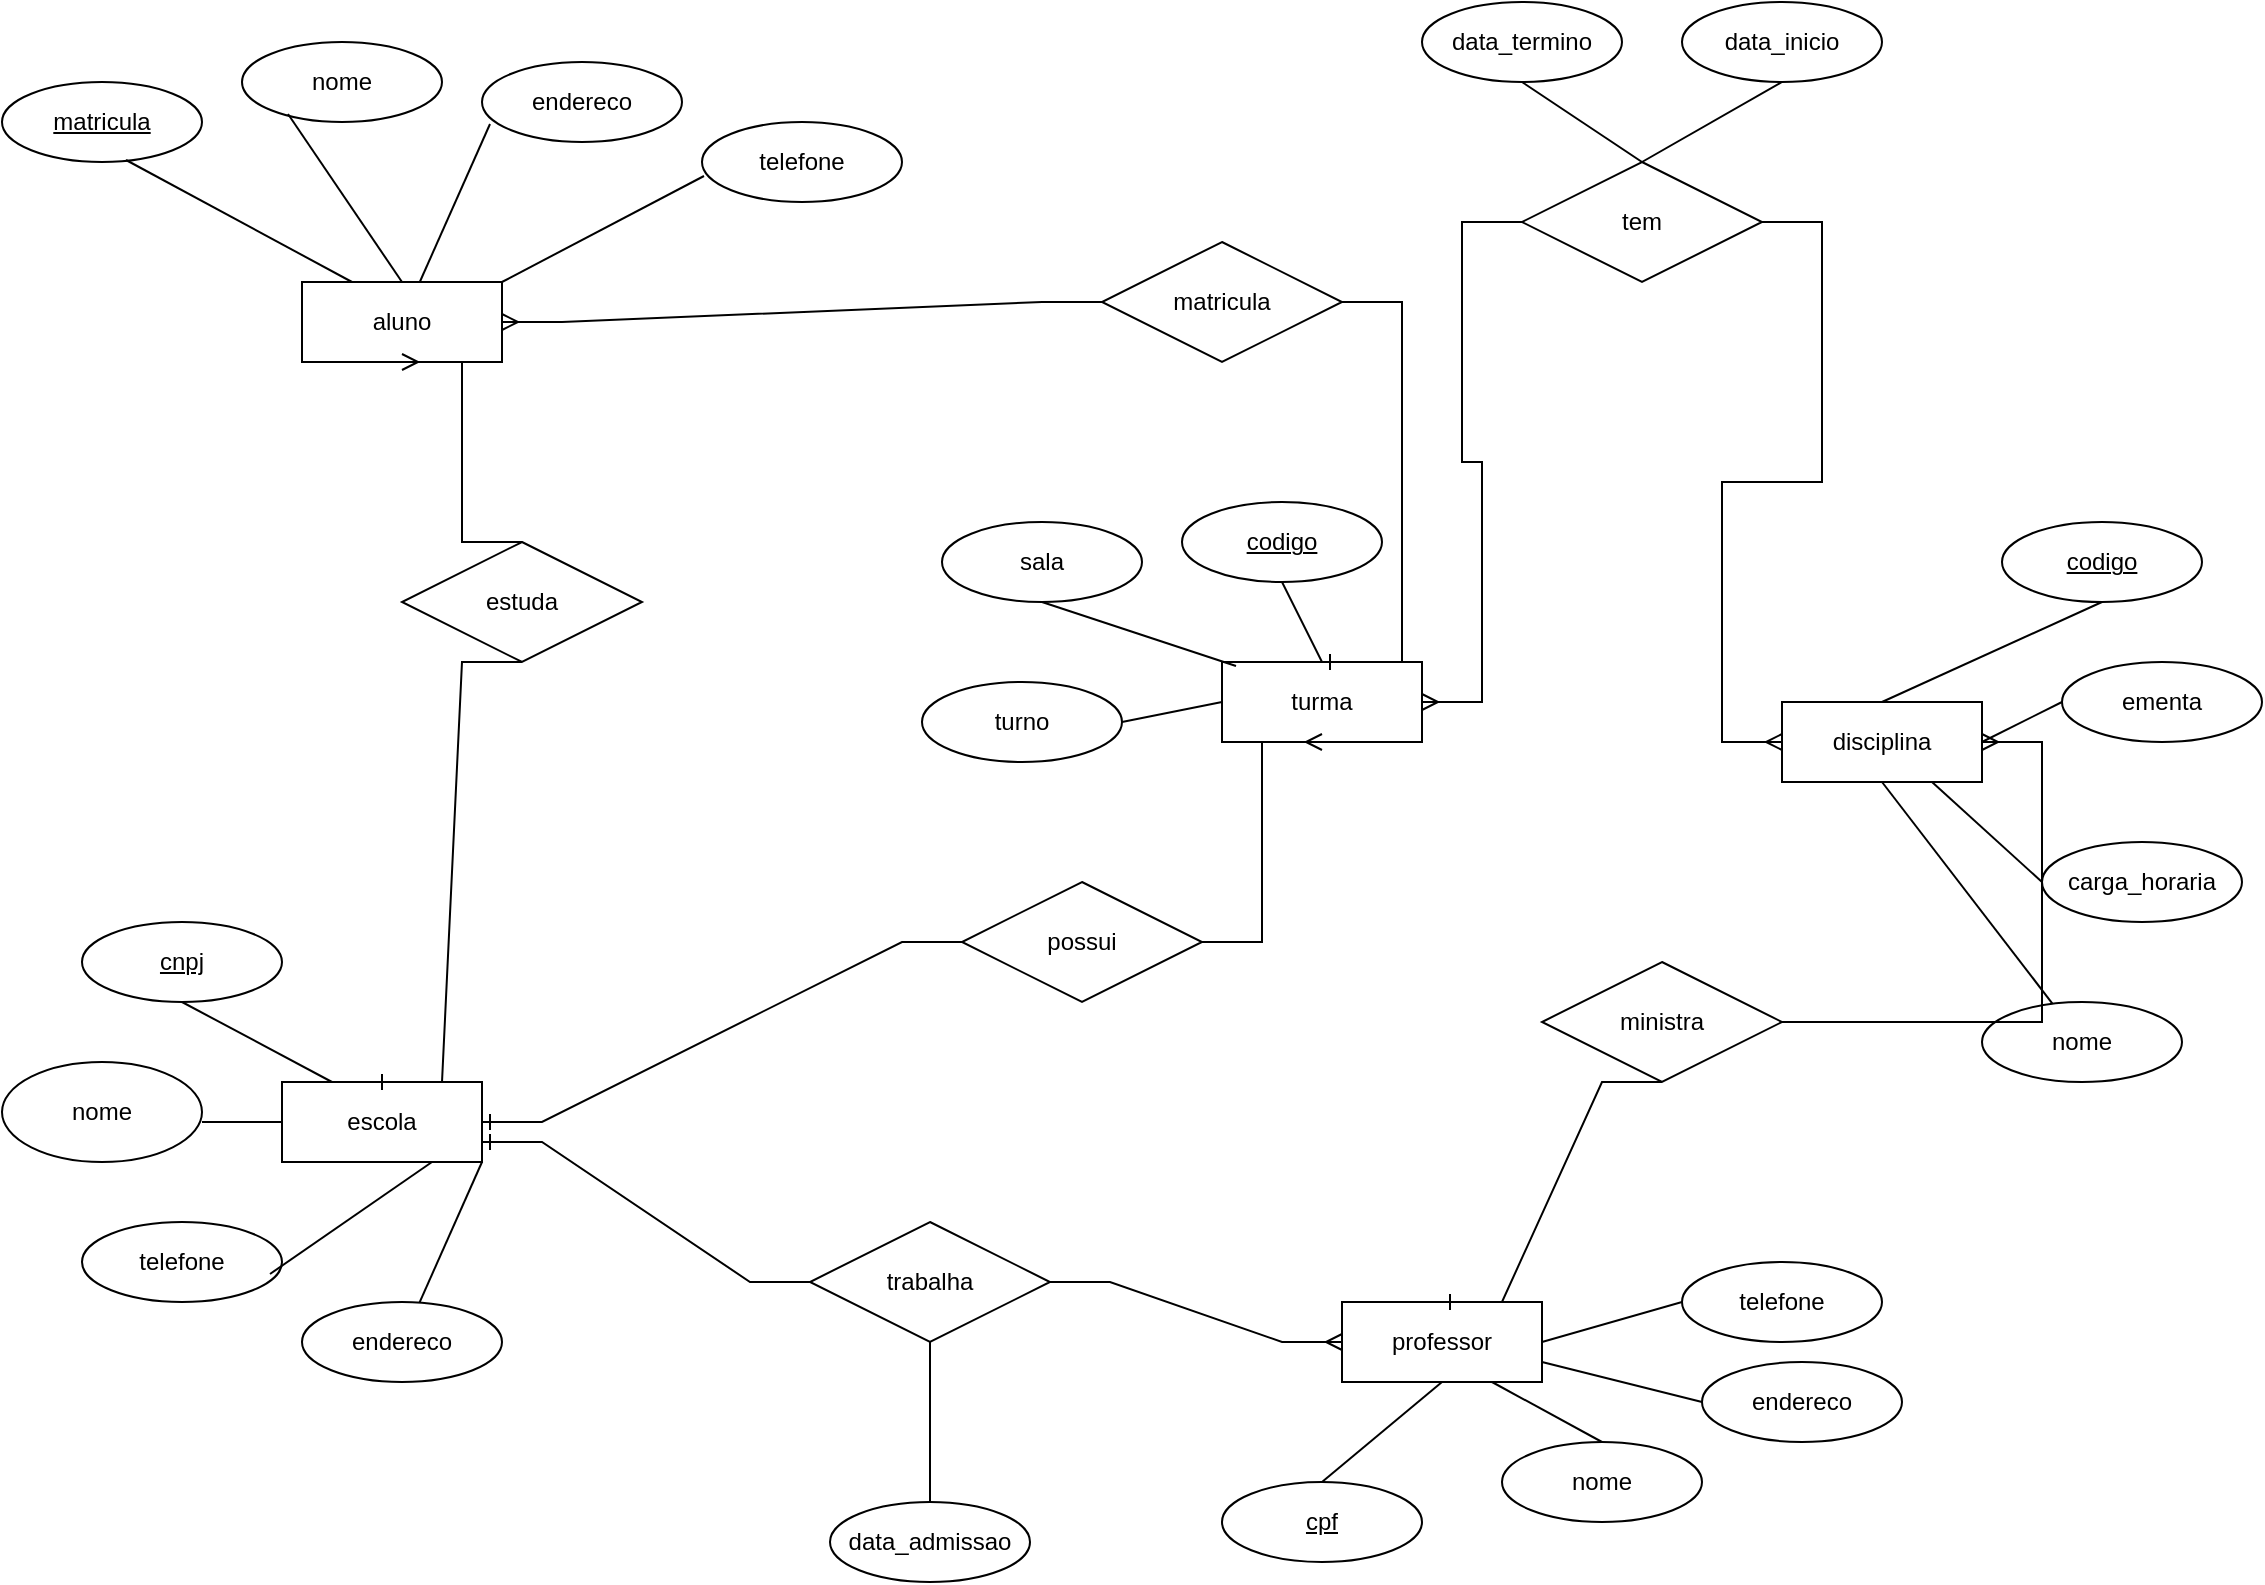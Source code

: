 <mxfile version="27.0.6">
  <diagram name="Página-1" id="7BNNZKbipzEPIhbUupkw">
    <mxGraphModel dx="2051" dy="1136" grid="1" gridSize="10" guides="1" tooltips="1" connect="1" arrows="1" fold="1" page="1" pageScale="1" pageWidth="827" pageHeight="1169" math="0" shadow="0">
      <root>
        <mxCell id="0" />
        <mxCell id="1" parent="0" />
        <mxCell id="grplmEt5WtFM2ZvYx5RY-1" value="aluno" style="whiteSpace=wrap;html=1;align=center;" vertex="1" parent="1">
          <mxGeometry x="40" y="160" width="100" height="40" as="geometry" />
        </mxCell>
        <mxCell id="grplmEt5WtFM2ZvYx5RY-2" value="matricula" style="ellipse;whiteSpace=wrap;html=1;align=center;fontStyle=4;" vertex="1" parent="1">
          <mxGeometry x="-110" y="60" width="100" height="40" as="geometry" />
        </mxCell>
        <mxCell id="grplmEt5WtFM2ZvYx5RY-5" value="nome" style="ellipse;whiteSpace=wrap;html=1;align=center;" vertex="1" parent="1">
          <mxGeometry x="10" y="40" width="100" height="40" as="geometry" />
        </mxCell>
        <mxCell id="grplmEt5WtFM2ZvYx5RY-6" value="endereco" style="ellipse;whiteSpace=wrap;html=1;align=center;" vertex="1" parent="1">
          <mxGeometry x="130" y="50" width="100" height="40" as="geometry" />
        </mxCell>
        <mxCell id="grplmEt5WtFM2ZvYx5RY-7" value="telefone" style="ellipse;whiteSpace=wrap;html=1;align=center;" vertex="1" parent="1">
          <mxGeometry x="240" y="80" width="100" height="40" as="geometry" />
        </mxCell>
        <mxCell id="grplmEt5WtFM2ZvYx5RY-8" value="" style="endArrow=none;html=1;rounded=0;exitX=0.62;exitY=0.975;exitDx=0;exitDy=0;exitPerimeter=0;entryX=0.25;entryY=0;entryDx=0;entryDy=0;" edge="1" parent="1" source="grplmEt5WtFM2ZvYx5RY-2" target="grplmEt5WtFM2ZvYx5RY-1">
          <mxGeometry relative="1" as="geometry">
            <mxPoint x="330" y="380" as="sourcePoint" />
            <mxPoint x="490" y="380" as="targetPoint" />
          </mxGeometry>
        </mxCell>
        <mxCell id="grplmEt5WtFM2ZvYx5RY-9" value="" style="endArrow=none;html=1;rounded=0;exitX=0.23;exitY=0.9;exitDx=0;exitDy=0;exitPerimeter=0;entryX=0.5;entryY=0;entryDx=0;entryDy=0;" edge="1" parent="1" source="grplmEt5WtFM2ZvYx5RY-5" target="grplmEt5WtFM2ZvYx5RY-1">
          <mxGeometry relative="1" as="geometry">
            <mxPoint x="330" y="380" as="sourcePoint" />
            <mxPoint x="490" y="380" as="targetPoint" />
          </mxGeometry>
        </mxCell>
        <mxCell id="grplmEt5WtFM2ZvYx5RY-13" value="" style="endArrow=none;html=1;rounded=0;exitX=0.04;exitY=0.775;exitDx=0;exitDy=0;exitPerimeter=0;" edge="1" parent="1" source="grplmEt5WtFM2ZvYx5RY-6" target="grplmEt5WtFM2ZvYx5RY-1">
          <mxGeometry relative="1" as="geometry">
            <mxPoint x="330" y="380" as="sourcePoint" />
            <mxPoint x="490" y="380" as="targetPoint" />
          </mxGeometry>
        </mxCell>
        <mxCell id="grplmEt5WtFM2ZvYx5RY-14" value="" style="endArrow=none;html=1;rounded=0;exitX=0.01;exitY=0.675;exitDx=0;exitDy=0;exitPerimeter=0;entryX=1;entryY=0;entryDx=0;entryDy=0;" edge="1" parent="1" source="grplmEt5WtFM2ZvYx5RY-7" target="grplmEt5WtFM2ZvYx5RY-1">
          <mxGeometry relative="1" as="geometry">
            <mxPoint x="330" y="380" as="sourcePoint" />
            <mxPoint x="490" y="380" as="targetPoint" />
          </mxGeometry>
        </mxCell>
        <mxCell id="grplmEt5WtFM2ZvYx5RY-15" value="escola" style="whiteSpace=wrap;html=1;align=center;" vertex="1" parent="1">
          <mxGeometry x="30" y="560" width="100" height="40" as="geometry" />
        </mxCell>
        <mxCell id="grplmEt5WtFM2ZvYx5RY-16" value="cnpj" style="ellipse;whiteSpace=wrap;html=1;align=center;fontStyle=4;" vertex="1" parent="1">
          <mxGeometry x="-70" y="480" width="100" height="40" as="geometry" />
        </mxCell>
        <mxCell id="grplmEt5WtFM2ZvYx5RY-17" value="nome" style="ellipse;whiteSpace=wrap;html=1;align=center;" vertex="1" parent="1">
          <mxGeometry x="-110" y="550" width="100" height="50" as="geometry" />
        </mxCell>
        <mxCell id="grplmEt5WtFM2ZvYx5RY-18" value="endereco" style="ellipse;whiteSpace=wrap;html=1;align=center;" vertex="1" parent="1">
          <mxGeometry x="40" y="670" width="100" height="40" as="geometry" />
        </mxCell>
        <mxCell id="grplmEt5WtFM2ZvYx5RY-19" value="telefone" style="ellipse;whiteSpace=wrap;html=1;align=center;" vertex="1" parent="1">
          <mxGeometry x="-70" y="630" width="100" height="40" as="geometry" />
        </mxCell>
        <mxCell id="grplmEt5WtFM2ZvYx5RY-21" value="" style="endArrow=none;html=1;rounded=0;exitX=0.5;exitY=1;exitDx=0;exitDy=0;entryX=0.25;entryY=0;entryDx=0;entryDy=0;" edge="1" parent="1" source="grplmEt5WtFM2ZvYx5RY-16" target="grplmEt5WtFM2ZvYx5RY-15">
          <mxGeometry relative="1" as="geometry">
            <mxPoint x="330" y="600" as="sourcePoint" />
            <mxPoint x="490" y="600" as="targetPoint" />
          </mxGeometry>
        </mxCell>
        <mxCell id="grplmEt5WtFM2ZvYx5RY-22" value="" style="endArrow=none;html=1;rounded=0;entryX=0;entryY=0.5;entryDx=0;entryDy=0;" edge="1" parent="1" target="grplmEt5WtFM2ZvYx5RY-15">
          <mxGeometry relative="1" as="geometry">
            <mxPoint x="-10" y="580" as="sourcePoint" />
            <mxPoint x="490" y="600" as="targetPoint" />
          </mxGeometry>
        </mxCell>
        <mxCell id="grplmEt5WtFM2ZvYx5RY-23" value="" style="endArrow=none;html=1;rounded=0;entryX=1;entryY=1;entryDx=0;entryDy=0;entryPerimeter=0;" edge="1" parent="1" source="grplmEt5WtFM2ZvYx5RY-18" target="grplmEt5WtFM2ZvYx5RY-15">
          <mxGeometry relative="1" as="geometry">
            <mxPoint x="330" y="600" as="sourcePoint" />
            <mxPoint x="490" y="600" as="targetPoint" />
          </mxGeometry>
        </mxCell>
        <mxCell id="grplmEt5WtFM2ZvYx5RY-24" value="" style="endArrow=none;html=1;rounded=0;exitX=0.94;exitY=0.65;exitDx=0;exitDy=0;entryX=0.75;entryY=1;entryDx=0;entryDy=0;exitPerimeter=0;" edge="1" parent="1" source="grplmEt5WtFM2ZvYx5RY-19" target="grplmEt5WtFM2ZvYx5RY-15">
          <mxGeometry relative="1" as="geometry">
            <mxPoint x="330" y="600" as="sourcePoint" />
            <mxPoint x="490" y="600" as="targetPoint" />
          </mxGeometry>
        </mxCell>
        <mxCell id="grplmEt5WtFM2ZvYx5RY-25" value="turma" style="whiteSpace=wrap;html=1;align=center;" vertex="1" parent="1">
          <mxGeometry x="500" y="350" width="100" height="40" as="geometry" />
        </mxCell>
        <mxCell id="grplmEt5WtFM2ZvYx5RY-26" value="codigo" style="ellipse;whiteSpace=wrap;html=1;align=center;fontStyle=4;" vertex="1" parent="1">
          <mxGeometry x="480" y="270" width="100" height="40" as="geometry" />
        </mxCell>
        <mxCell id="grplmEt5WtFM2ZvYx5RY-27" value="sala" style="ellipse;whiteSpace=wrap;html=1;align=center;" vertex="1" parent="1">
          <mxGeometry x="360" y="280" width="100" height="40" as="geometry" />
        </mxCell>
        <mxCell id="grplmEt5WtFM2ZvYx5RY-28" value="turno" style="ellipse;whiteSpace=wrap;html=1;align=center;" vertex="1" parent="1">
          <mxGeometry x="350" y="360" width="100" height="40" as="geometry" />
        </mxCell>
        <mxCell id="grplmEt5WtFM2ZvYx5RY-29" value="" style="endArrow=none;html=1;rounded=0;entryX=0;entryY=0.5;entryDx=0;entryDy=0;exitX=1;exitY=0.5;exitDx=0;exitDy=0;" edge="1" parent="1" source="grplmEt5WtFM2ZvYx5RY-28" target="grplmEt5WtFM2ZvYx5RY-25">
          <mxGeometry relative="1" as="geometry">
            <mxPoint x="470" y="380" as="sourcePoint" />
            <mxPoint x="300" y="380" as="targetPoint" />
          </mxGeometry>
        </mxCell>
        <mxCell id="grplmEt5WtFM2ZvYx5RY-30" value="" style="endArrow=none;html=1;rounded=0;entryX=0.5;entryY=0;entryDx=0;entryDy=0;exitX=0.5;exitY=1;exitDx=0;exitDy=0;" edge="1" parent="1" source="grplmEt5WtFM2ZvYx5RY-26" target="grplmEt5WtFM2ZvYx5RY-25">
          <mxGeometry relative="1" as="geometry">
            <mxPoint x="140" y="380" as="sourcePoint" />
            <mxPoint x="300" y="380" as="targetPoint" />
          </mxGeometry>
        </mxCell>
        <mxCell id="grplmEt5WtFM2ZvYx5RY-31" value="" style="endArrow=none;html=1;rounded=0;entryX=0.5;entryY=1;entryDx=0;entryDy=0;exitX=0.07;exitY=0.05;exitDx=0;exitDy=0;exitPerimeter=0;" edge="1" parent="1" source="grplmEt5WtFM2ZvYx5RY-25" target="grplmEt5WtFM2ZvYx5RY-27">
          <mxGeometry relative="1" as="geometry">
            <mxPoint x="140" y="380" as="sourcePoint" />
            <mxPoint x="300" y="380" as="targetPoint" />
          </mxGeometry>
        </mxCell>
        <mxCell id="grplmEt5WtFM2ZvYx5RY-32" value="disciplina" style="whiteSpace=wrap;html=1;align=center;" vertex="1" parent="1">
          <mxGeometry x="780" y="370" width="100" height="40" as="geometry" />
        </mxCell>
        <mxCell id="grplmEt5WtFM2ZvYx5RY-33" value="professor" style="whiteSpace=wrap;html=1;align=center;" vertex="1" parent="1">
          <mxGeometry x="560" y="670" width="100" height="40" as="geometry" />
        </mxCell>
        <mxCell id="grplmEt5WtFM2ZvYx5RY-34" value="cpf" style="ellipse;whiteSpace=wrap;html=1;align=center;fontStyle=4;" vertex="1" parent="1">
          <mxGeometry x="500" y="760" width="100" height="40" as="geometry" />
        </mxCell>
        <mxCell id="grplmEt5WtFM2ZvYx5RY-35" value="nome" style="ellipse;whiteSpace=wrap;html=1;align=center;" vertex="1" parent="1">
          <mxGeometry x="640" y="740" width="100" height="40" as="geometry" />
        </mxCell>
        <mxCell id="grplmEt5WtFM2ZvYx5RY-36" value="endereco" style="ellipse;whiteSpace=wrap;html=1;align=center;" vertex="1" parent="1">
          <mxGeometry x="740" y="700" width="100" height="40" as="geometry" />
        </mxCell>
        <mxCell id="grplmEt5WtFM2ZvYx5RY-37" value="" style="endArrow=none;html=1;rounded=0;entryX=0.5;entryY=0;entryDx=0;entryDy=0;exitX=0.5;exitY=1;exitDx=0;exitDy=0;" edge="1" parent="1" source="grplmEt5WtFM2ZvYx5RY-33" target="grplmEt5WtFM2ZvYx5RY-34">
          <mxGeometry relative="1" as="geometry">
            <mxPoint x="540" y="710" as="sourcePoint" />
            <mxPoint x="450" y="440" as="targetPoint" />
          </mxGeometry>
        </mxCell>
        <mxCell id="grplmEt5WtFM2ZvYx5RY-38" value="" style="endArrow=none;html=1;rounded=0;entryX=0.5;entryY=0;entryDx=0;entryDy=0;exitX=0.75;exitY=1;exitDx=0;exitDy=0;" edge="1" parent="1" source="grplmEt5WtFM2ZvYx5RY-33" target="grplmEt5WtFM2ZvYx5RY-35">
          <mxGeometry relative="1" as="geometry">
            <mxPoint x="710" y="690" as="sourcePoint" />
            <mxPoint x="710" y="650" as="targetPoint" />
          </mxGeometry>
        </mxCell>
        <mxCell id="grplmEt5WtFM2ZvYx5RY-39" value="" style="endArrow=none;html=1;rounded=0;entryX=1;entryY=0.75;entryDx=0;entryDy=0;exitX=0;exitY=0.5;exitDx=0;exitDy=0;" edge="1" parent="1" source="grplmEt5WtFM2ZvYx5RY-36" target="grplmEt5WtFM2ZvYx5RY-33">
          <mxGeometry relative="1" as="geometry">
            <mxPoint x="700" y="760" as="sourcePoint" />
            <mxPoint x="490" y="770" as="targetPoint" />
          </mxGeometry>
        </mxCell>
        <mxCell id="grplmEt5WtFM2ZvYx5RY-40" value="telefone" style="ellipse;whiteSpace=wrap;html=1;align=center;" vertex="1" parent="1">
          <mxGeometry x="730" y="650" width="100" height="40" as="geometry" />
        </mxCell>
        <mxCell id="grplmEt5WtFM2ZvYx5RY-41" value="" style="endArrow=none;html=1;rounded=0;exitX=0;exitY=0.5;exitDx=0;exitDy=0;entryX=1;entryY=0.5;entryDx=0;entryDy=0;" edge="1" parent="1" source="grplmEt5WtFM2ZvYx5RY-40" target="grplmEt5WtFM2ZvYx5RY-33">
          <mxGeometry relative="1" as="geometry">
            <mxPoint x="710" y="700" as="sourcePoint" />
            <mxPoint x="700" y="640" as="targetPoint" />
          </mxGeometry>
        </mxCell>
        <mxCell id="grplmEt5WtFM2ZvYx5RY-42" value="codigo" style="ellipse;whiteSpace=wrap;html=1;align=center;fontStyle=4;" vertex="1" parent="1">
          <mxGeometry x="890" y="280" width="100" height="40" as="geometry" />
        </mxCell>
        <mxCell id="grplmEt5WtFM2ZvYx5RY-43" value="ementa" style="ellipse;whiteSpace=wrap;html=1;align=center;" vertex="1" parent="1">
          <mxGeometry x="920" y="350" width="100" height="40" as="geometry" />
        </mxCell>
        <mxCell id="grplmEt5WtFM2ZvYx5RY-44" value="carga_horaria" style="ellipse;whiteSpace=wrap;html=1;align=center;" vertex="1" parent="1">
          <mxGeometry x="910" y="440" width="100" height="40" as="geometry" />
        </mxCell>
        <mxCell id="grplmEt5WtFM2ZvYx5RY-45" value="nome" style="ellipse;whiteSpace=wrap;html=1;align=center;" vertex="1" parent="1">
          <mxGeometry x="880" y="520" width="100" height="40" as="geometry" />
        </mxCell>
        <mxCell id="grplmEt5WtFM2ZvYx5RY-46" value="" style="endArrow=none;html=1;rounded=0;entryX=0.5;entryY=1;entryDx=0;entryDy=0;exitX=0.5;exitY=0;exitDx=0;exitDy=0;" edge="1" parent="1" source="grplmEt5WtFM2ZvYx5RY-32" target="grplmEt5WtFM2ZvYx5RY-42">
          <mxGeometry relative="1" as="geometry">
            <mxPoint x="330" y="380" as="sourcePoint" />
            <mxPoint x="490" y="380" as="targetPoint" />
          </mxGeometry>
        </mxCell>
        <mxCell id="grplmEt5WtFM2ZvYx5RY-47" value="" style="endArrow=none;html=1;rounded=0;exitX=0;exitY=0.5;exitDx=0;exitDy=0;entryX=1;entryY=0.5;entryDx=0;entryDy=0;" edge="1" parent="1" source="grplmEt5WtFM2ZvYx5RY-43" target="grplmEt5WtFM2ZvYx5RY-32">
          <mxGeometry relative="1" as="geometry">
            <mxPoint x="930" y="350" as="sourcePoint" />
            <mxPoint x="950" y="280" as="targetPoint" />
          </mxGeometry>
        </mxCell>
        <mxCell id="grplmEt5WtFM2ZvYx5RY-48" value="" style="endArrow=none;html=1;rounded=0;entryX=0;entryY=0.5;entryDx=0;entryDy=0;exitX=0.75;exitY=1;exitDx=0;exitDy=0;" edge="1" parent="1" source="grplmEt5WtFM2ZvYx5RY-32" target="grplmEt5WtFM2ZvYx5RY-44">
          <mxGeometry relative="1" as="geometry">
            <mxPoint x="900" y="620" as="sourcePoint" />
            <mxPoint x="900" y="560" as="targetPoint" />
          </mxGeometry>
        </mxCell>
        <mxCell id="grplmEt5WtFM2ZvYx5RY-49" value="" style="endArrow=none;html=1;rounded=0;entryX=0.5;entryY=1;entryDx=0;entryDy=0;" edge="1" parent="1" source="grplmEt5WtFM2ZvYx5RY-45" target="grplmEt5WtFM2ZvYx5RY-32">
          <mxGeometry relative="1" as="geometry">
            <mxPoint x="680" y="510" as="sourcePoint" />
            <mxPoint x="680" y="450" as="targetPoint" />
          </mxGeometry>
        </mxCell>
        <mxCell id="grplmEt5WtFM2ZvYx5RY-50" value="estuda" style="shape=rhombus;perimeter=rhombusPerimeter;whiteSpace=wrap;html=1;align=center;" vertex="1" parent="1">
          <mxGeometry x="90" y="290" width="120" height="60" as="geometry" />
        </mxCell>
        <mxCell id="grplmEt5WtFM2ZvYx5RY-53" value="" style="edgeStyle=entityRelationEdgeStyle;fontSize=12;html=1;endArrow=baseDash;endFill=0;rounded=0;exitX=0.5;exitY=1;exitDx=0;exitDy=0;entryX=0.5;entryY=0;entryDx=0;entryDy=0;" edge="1" parent="1" source="grplmEt5WtFM2ZvYx5RY-50" target="grplmEt5WtFM2ZvYx5RY-15">
          <mxGeometry width="100" height="100" relative="1" as="geometry">
            <mxPoint x="360" y="430" as="sourcePoint" />
            <mxPoint x="460" y="330" as="targetPoint" />
          </mxGeometry>
        </mxCell>
        <mxCell id="grplmEt5WtFM2ZvYx5RY-54" value="" style="edgeStyle=entityRelationEdgeStyle;fontSize=12;html=1;endArrow=ERmany;rounded=0;exitX=0.5;exitY=0;exitDx=0;exitDy=0;entryX=0.5;entryY=1;entryDx=0;entryDy=0;" edge="1" parent="1" source="grplmEt5WtFM2ZvYx5RY-50" target="grplmEt5WtFM2ZvYx5RY-1">
          <mxGeometry width="100" height="100" relative="1" as="geometry">
            <mxPoint x="360" y="430" as="sourcePoint" />
            <mxPoint x="460" y="330" as="targetPoint" />
          </mxGeometry>
        </mxCell>
        <mxCell id="grplmEt5WtFM2ZvYx5RY-55" value="matricula" style="shape=rhombus;perimeter=rhombusPerimeter;whiteSpace=wrap;html=1;align=center;" vertex="1" parent="1">
          <mxGeometry x="440" y="140" width="120" height="60" as="geometry" />
        </mxCell>
        <mxCell id="grplmEt5WtFM2ZvYx5RY-56" value="" style="edgeStyle=entityRelationEdgeStyle;fontSize=12;html=1;endArrow=ERone;endFill=1;rounded=0;entryX=0.5;entryY=0;entryDx=0;entryDy=0;" edge="1" parent="1" source="grplmEt5WtFM2ZvYx5RY-55" target="grplmEt5WtFM2ZvYx5RY-25">
          <mxGeometry width="100" height="100" relative="1" as="geometry">
            <mxPoint x="360" y="430" as="sourcePoint" />
            <mxPoint x="570" y="330" as="targetPoint" />
          </mxGeometry>
        </mxCell>
        <mxCell id="grplmEt5WtFM2ZvYx5RY-57" value="" style="edgeStyle=entityRelationEdgeStyle;fontSize=12;html=1;endArrow=ERmany;rounded=0;exitX=0;exitY=0.5;exitDx=0;exitDy=0;entryX=1;entryY=0.5;entryDx=0;entryDy=0;" edge="1" parent="1" source="grplmEt5WtFM2ZvYx5RY-55" target="grplmEt5WtFM2ZvYx5RY-1">
          <mxGeometry width="100" height="100" relative="1" as="geometry">
            <mxPoint x="360" y="430" as="sourcePoint" />
            <mxPoint x="460" y="330" as="targetPoint" />
          </mxGeometry>
        </mxCell>
        <mxCell id="grplmEt5WtFM2ZvYx5RY-58" value="possui" style="shape=rhombus;perimeter=rhombusPerimeter;whiteSpace=wrap;html=1;align=center;" vertex="1" parent="1">
          <mxGeometry x="370" y="460" width="120" height="60" as="geometry" />
        </mxCell>
        <mxCell id="grplmEt5WtFM2ZvYx5RY-59" value="" style="edgeStyle=entityRelationEdgeStyle;fontSize=12;html=1;endArrow=ERmany;rounded=0;entryX=0.5;entryY=1;entryDx=0;entryDy=0;" edge="1" parent="1" source="grplmEt5WtFM2ZvYx5RY-58" target="grplmEt5WtFM2ZvYx5RY-25">
          <mxGeometry width="100" height="100" relative="1" as="geometry">
            <mxPoint x="360" y="430" as="sourcePoint" />
            <mxPoint x="460" y="330" as="targetPoint" />
          </mxGeometry>
        </mxCell>
        <mxCell id="grplmEt5WtFM2ZvYx5RY-60" value="" style="edgeStyle=entityRelationEdgeStyle;fontSize=12;html=1;endArrow=ERone;endFill=1;rounded=0;entryX=1;entryY=0.5;entryDx=0;entryDy=0;" edge="1" parent="1" source="grplmEt5WtFM2ZvYx5RY-58" target="grplmEt5WtFM2ZvYx5RY-15">
          <mxGeometry width="100" height="100" relative="1" as="geometry">
            <mxPoint x="360" y="430" as="sourcePoint" />
            <mxPoint x="460" y="330" as="targetPoint" />
          </mxGeometry>
        </mxCell>
        <mxCell id="grplmEt5WtFM2ZvYx5RY-63" value="trabalha" style="shape=rhombus;perimeter=rhombusPerimeter;whiteSpace=wrap;html=1;align=center;" vertex="1" parent="1">
          <mxGeometry x="294" y="630" width="120" height="60" as="geometry" />
        </mxCell>
        <mxCell id="grplmEt5WtFM2ZvYx5RY-64" value="" style="edgeStyle=entityRelationEdgeStyle;fontSize=12;html=1;endArrow=ERmany;rounded=0;entryX=0;entryY=0.5;entryDx=0;entryDy=0;exitX=1;exitY=0.5;exitDx=0;exitDy=0;" edge="1" parent="1" source="grplmEt5WtFM2ZvYx5RY-63" target="grplmEt5WtFM2ZvYx5RY-33">
          <mxGeometry width="100" height="100" relative="1" as="geometry">
            <mxPoint x="220" y="670" as="sourcePoint" />
            <mxPoint x="320" y="570" as="targetPoint" />
          </mxGeometry>
        </mxCell>
        <mxCell id="grplmEt5WtFM2ZvYx5RY-66" value="" style="edgeStyle=entityRelationEdgeStyle;fontSize=12;html=1;endArrow=ERone;endFill=1;rounded=0;exitX=0;exitY=0.5;exitDx=0;exitDy=0;entryX=1;entryY=0.75;entryDx=0;entryDy=0;" edge="1" parent="1" source="grplmEt5WtFM2ZvYx5RY-63" target="grplmEt5WtFM2ZvYx5RY-15">
          <mxGeometry width="100" height="100" relative="1" as="geometry">
            <mxPoint x="360" y="430" as="sourcePoint" />
            <mxPoint x="460" y="330" as="targetPoint" />
          </mxGeometry>
        </mxCell>
        <mxCell id="grplmEt5WtFM2ZvYx5RY-67" value="ministra" style="shape=rhombus;perimeter=rhombusPerimeter;whiteSpace=wrap;html=1;align=center;" vertex="1" parent="1">
          <mxGeometry x="660" y="500" width="120" height="60" as="geometry" />
        </mxCell>
        <mxCell id="grplmEt5WtFM2ZvYx5RY-68" value="data_admissao" style="ellipse;whiteSpace=wrap;html=1;align=center;fontStyle=0;" vertex="1" parent="1">
          <mxGeometry x="304" y="770" width="100" height="40" as="geometry" />
        </mxCell>
        <mxCell id="grplmEt5WtFM2ZvYx5RY-69" value="" style="endArrow=none;html=1;rounded=0;exitX=0.5;exitY=0;exitDx=0;exitDy=0;" edge="1" parent="1" source="grplmEt5WtFM2ZvYx5RY-68" target="grplmEt5WtFM2ZvYx5RY-63">
          <mxGeometry relative="1" as="geometry">
            <mxPoint x="330" y="440" as="sourcePoint" />
            <mxPoint x="490" y="440" as="targetPoint" />
          </mxGeometry>
        </mxCell>
        <mxCell id="grplmEt5WtFM2ZvYx5RY-70" value="" style="edgeStyle=entityRelationEdgeStyle;fontSize=12;html=1;endArrow=ERmany;rounded=0;exitX=1;exitY=0.5;exitDx=0;exitDy=0;" edge="1" parent="1" source="grplmEt5WtFM2ZvYx5RY-67" target="grplmEt5WtFM2ZvYx5RY-32">
          <mxGeometry width="100" height="100" relative="1" as="geometry">
            <mxPoint x="360" y="490" as="sourcePoint" />
            <mxPoint x="460" y="390" as="targetPoint" />
          </mxGeometry>
        </mxCell>
        <mxCell id="grplmEt5WtFM2ZvYx5RY-71" value="" style="edgeStyle=entityRelationEdgeStyle;fontSize=12;html=1;endArrow=ERone;endFill=1;rounded=0;entryX=0.5;entryY=0;entryDx=0;entryDy=0;exitX=0.5;exitY=1;exitDx=0;exitDy=0;" edge="1" parent="1" source="grplmEt5WtFM2ZvYx5RY-67" target="grplmEt5WtFM2ZvYx5RY-33">
          <mxGeometry width="100" height="100" relative="1" as="geometry">
            <mxPoint x="360" y="490" as="sourcePoint" />
            <mxPoint x="460" y="390" as="targetPoint" />
          </mxGeometry>
        </mxCell>
        <mxCell id="grplmEt5WtFM2ZvYx5RY-72" value="tem" style="shape=rhombus;perimeter=rhombusPerimeter;whiteSpace=wrap;html=1;align=center;" vertex="1" parent="1">
          <mxGeometry x="650" y="100" width="120" height="60" as="geometry" />
        </mxCell>
        <mxCell id="grplmEt5WtFM2ZvYx5RY-73" value="" style="edgeStyle=entityRelationEdgeStyle;fontSize=12;html=1;endArrow=ERmany;rounded=0;exitX=1;exitY=0.5;exitDx=0;exitDy=0;" edge="1" parent="1" source="grplmEt5WtFM2ZvYx5RY-72" target="grplmEt5WtFM2ZvYx5RY-32">
          <mxGeometry width="100" height="100" relative="1" as="geometry">
            <mxPoint x="360" y="490" as="sourcePoint" />
            <mxPoint x="460" y="390" as="targetPoint" />
            <Array as="points">
              <mxPoint x="740" y="390" />
              <mxPoint x="760" y="260" />
            </Array>
          </mxGeometry>
        </mxCell>
        <mxCell id="grplmEt5WtFM2ZvYx5RY-74" value="" style="edgeStyle=entityRelationEdgeStyle;fontSize=12;html=1;endArrow=ERmany;rounded=0;entryX=1;entryY=0.5;entryDx=0;entryDy=0;" edge="1" parent="1" source="grplmEt5WtFM2ZvYx5RY-72" target="grplmEt5WtFM2ZvYx5RY-25">
          <mxGeometry width="100" height="100" relative="1" as="geometry">
            <mxPoint x="360" y="490" as="sourcePoint" />
            <mxPoint x="460" y="390" as="targetPoint" />
          </mxGeometry>
        </mxCell>
        <mxCell id="grplmEt5WtFM2ZvYx5RY-75" value="data_inicio" style="ellipse;whiteSpace=wrap;html=1;align=center;" vertex="1" parent="1">
          <mxGeometry x="730" y="20" width="100" height="40" as="geometry" />
        </mxCell>
        <mxCell id="grplmEt5WtFM2ZvYx5RY-76" value="" style="endArrow=none;html=1;rounded=0;exitX=0.5;exitY=1;exitDx=0;exitDy=0;entryX=0.5;entryY=0;entryDx=0;entryDy=0;" edge="1" parent="1" source="grplmEt5WtFM2ZvYx5RY-75" target="grplmEt5WtFM2ZvYx5RY-72">
          <mxGeometry relative="1" as="geometry">
            <mxPoint x="330" y="440" as="sourcePoint" />
            <mxPoint x="490" y="440" as="targetPoint" />
          </mxGeometry>
        </mxCell>
        <mxCell id="grplmEt5WtFM2ZvYx5RY-77" value="data_termino" style="ellipse;whiteSpace=wrap;html=1;align=center;" vertex="1" parent="1">
          <mxGeometry x="600" y="20" width="100" height="40" as="geometry" />
        </mxCell>
        <mxCell id="grplmEt5WtFM2ZvYx5RY-78" value="" style="endArrow=none;html=1;rounded=0;exitX=0.5;exitY=1;exitDx=0;exitDy=0;entryX=0.5;entryY=0;entryDx=0;entryDy=0;" edge="1" parent="1" source="grplmEt5WtFM2ZvYx5RY-77" target="grplmEt5WtFM2ZvYx5RY-72">
          <mxGeometry relative="1" as="geometry">
            <mxPoint x="330" y="440" as="sourcePoint" />
            <mxPoint x="490" y="440" as="targetPoint" />
          </mxGeometry>
        </mxCell>
      </root>
    </mxGraphModel>
  </diagram>
</mxfile>
